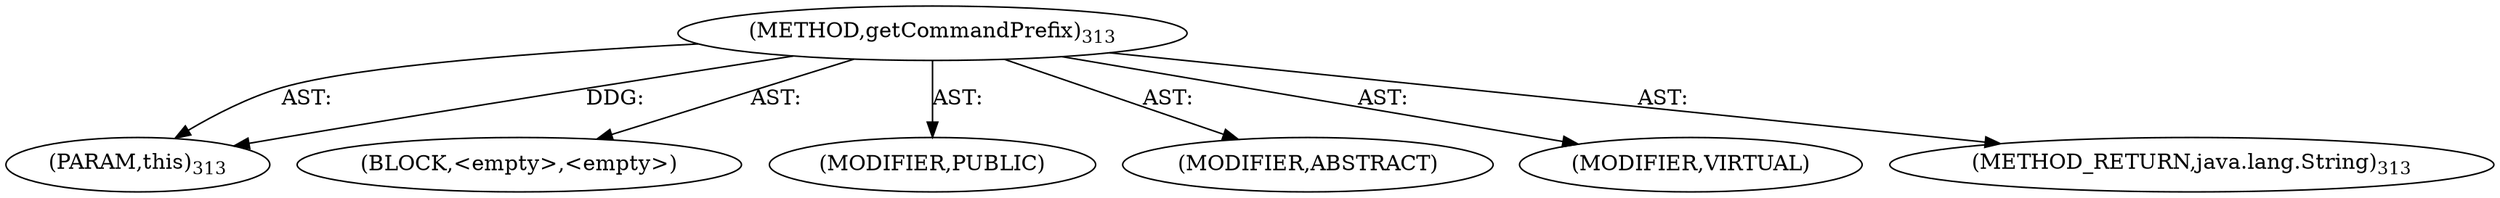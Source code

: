 digraph "getCommandPrefix" {  
"111669149711" [label = <(METHOD,getCommandPrefix)<SUB>313</SUB>> ]
"115964117017" [label = <(PARAM,this)<SUB>313</SUB>> ]
"25769803804" [label = <(BLOCK,&lt;empty&gt;,&lt;empty&gt;)> ]
"133143986210" [label = <(MODIFIER,PUBLIC)> ]
"133143986211" [label = <(MODIFIER,ABSTRACT)> ]
"133143986212" [label = <(MODIFIER,VIRTUAL)> ]
"128849018895" [label = <(METHOD_RETURN,java.lang.String)<SUB>313</SUB>> ]
  "111669149711" -> "115964117017"  [ label = "AST: "] 
  "111669149711" -> "25769803804"  [ label = "AST: "] 
  "111669149711" -> "133143986210"  [ label = "AST: "] 
  "111669149711" -> "133143986211"  [ label = "AST: "] 
  "111669149711" -> "133143986212"  [ label = "AST: "] 
  "111669149711" -> "128849018895"  [ label = "AST: "] 
  "111669149711" -> "115964117017"  [ label = "DDG: "] 
}
